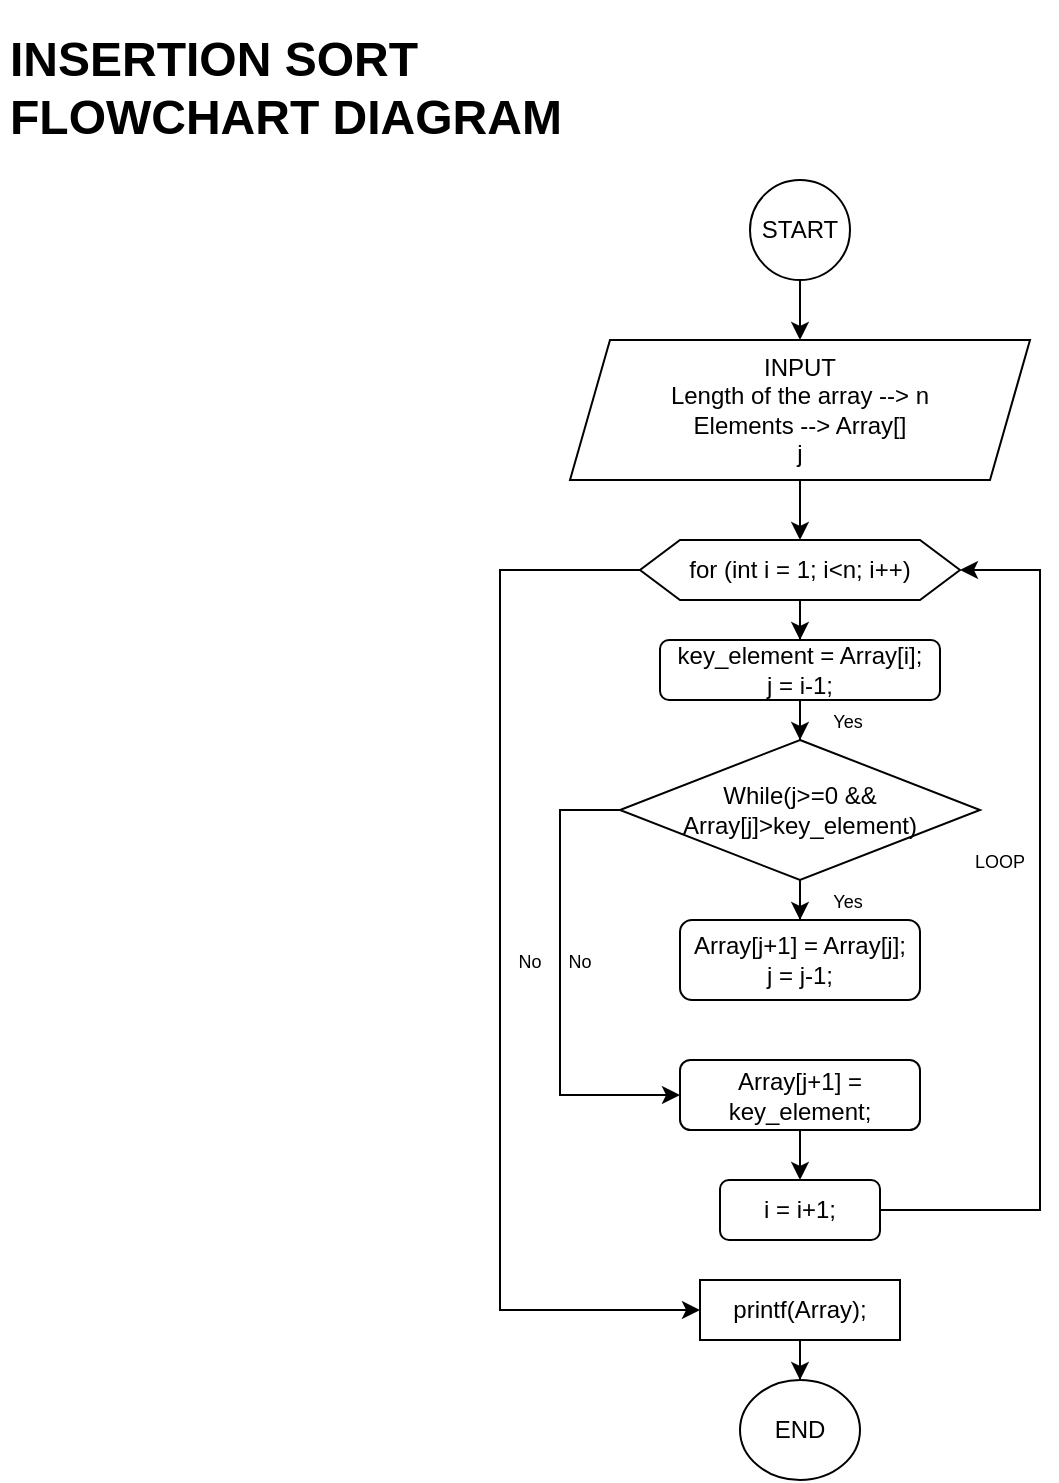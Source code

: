 <mxfile version="14.1.8" type="device"><diagram id="C5RBs43oDa-KdzZeNtuy" name="Page-1"><mxGraphModel dx="749" dy="572" grid="1" gridSize="10" guides="1" tooltips="1" connect="1" arrows="1" fold="1" page="1" pageScale="1" pageWidth="827" pageHeight="1169" math="0" shadow="0"><root><mxCell id="WIyWlLk6GJQsqaUBKTNV-0"/><mxCell id="WIyWlLk6GJQsqaUBKTNV-1" parent="WIyWlLk6GJQsqaUBKTNV-0"/><mxCell id="GZjZMlugS17WeEUXSsaN-9" style="edgeStyle=orthogonalEdgeStyle;rounded=0;orthogonalLoop=1;jettySize=auto;html=1;entryX=0.5;entryY=0;entryDx=0;entryDy=0;" edge="1" parent="WIyWlLk6GJQsqaUBKTNV-1" source="GZjZMlugS17WeEUXSsaN-10" target="GZjZMlugS17WeEUXSsaN-12"><mxGeometry relative="1" as="geometry"/></mxCell><mxCell id="GZjZMlugS17WeEUXSsaN-10" value="START" style="ellipse;whiteSpace=wrap;html=1;aspect=fixed;" vertex="1" parent="WIyWlLk6GJQsqaUBKTNV-1"><mxGeometry x="385" y="130" width="50" height="50" as="geometry"/></mxCell><mxCell id="GZjZMlugS17WeEUXSsaN-11" style="edgeStyle=orthogonalEdgeStyle;rounded=0;orthogonalLoop=1;jettySize=auto;html=1;entryX=0.5;entryY=0;entryDx=0;entryDy=0;" edge="1" parent="WIyWlLk6GJQsqaUBKTNV-1" source="GZjZMlugS17WeEUXSsaN-12" target="GZjZMlugS17WeEUXSsaN-33"><mxGeometry relative="1" as="geometry"><mxPoint x="410" y="310" as="targetPoint"/></mxGeometry></mxCell><mxCell id="GZjZMlugS17WeEUXSsaN-12" value="INPUT&lt;br&gt;Length of the array --&amp;gt; n&lt;br&gt;Elements --&amp;gt; Array[]&lt;br&gt;j" style="shape=parallelogram;perimeter=parallelogramPerimeter;whiteSpace=wrap;html=1;fixedSize=1;align=center;" vertex="1" parent="WIyWlLk6GJQsqaUBKTNV-1"><mxGeometry x="295" y="210" width="230" height="70" as="geometry"/></mxCell><mxCell id="GZjZMlugS17WeEUXSsaN-28" value="&lt;h1&gt;INSERTION SORT FLOWCHART DIAGRAM&lt;/h1&gt;" style="text;html=1;strokeColor=none;fillColor=none;spacing=5;spacingTop=-20;whiteSpace=wrap;overflow=hidden;rounded=0;" vertex="1" parent="WIyWlLk6GJQsqaUBKTNV-1"><mxGeometry x="10" y="50" width="300" height="120" as="geometry"/></mxCell><mxCell id="GZjZMlugS17WeEUXSsaN-35" style="edgeStyle=orthogonalEdgeStyle;rounded=0;orthogonalLoop=1;jettySize=auto;html=1;entryX=0.5;entryY=0;entryDx=0;entryDy=0;" edge="1" parent="WIyWlLk6GJQsqaUBKTNV-1" source="GZjZMlugS17WeEUXSsaN-33" target="GZjZMlugS17WeEUXSsaN-34"><mxGeometry relative="1" as="geometry"/></mxCell><mxCell id="GZjZMlugS17WeEUXSsaN-50" style="edgeStyle=orthogonalEdgeStyle;rounded=0;orthogonalLoop=1;jettySize=auto;html=1;entryX=0;entryY=0.5;entryDx=0;entryDy=0;" edge="1" parent="WIyWlLk6GJQsqaUBKTNV-1" source="GZjZMlugS17WeEUXSsaN-33" target="GZjZMlugS17WeEUXSsaN-49"><mxGeometry relative="1" as="geometry"><Array as="points"><mxPoint x="260" y="325"/><mxPoint x="260" y="695"/></Array></mxGeometry></mxCell><mxCell id="GZjZMlugS17WeEUXSsaN-33" value="for (int i = 1; i&amp;lt;n; i++)" style="shape=hexagon;perimeter=hexagonPerimeter2;whiteSpace=wrap;html=1;fixedSize=1;" vertex="1" parent="WIyWlLk6GJQsqaUBKTNV-1"><mxGeometry x="330" y="310" width="160" height="30" as="geometry"/></mxCell><mxCell id="GZjZMlugS17WeEUXSsaN-37" style="edgeStyle=orthogonalEdgeStyle;rounded=0;orthogonalLoop=1;jettySize=auto;html=1;" edge="1" parent="WIyWlLk6GJQsqaUBKTNV-1" source="GZjZMlugS17WeEUXSsaN-34" target="GZjZMlugS17WeEUXSsaN-36"><mxGeometry relative="1" as="geometry"/></mxCell><mxCell id="GZjZMlugS17WeEUXSsaN-34" value="key_element = Array[i];&lt;br&gt;j = i-1;" style="rounded=1;whiteSpace=wrap;html=1;" vertex="1" parent="WIyWlLk6GJQsqaUBKTNV-1"><mxGeometry x="340" y="360" width="140" height="30" as="geometry"/></mxCell><mxCell id="GZjZMlugS17WeEUXSsaN-39" style="edgeStyle=orthogonalEdgeStyle;rounded=0;orthogonalLoop=1;jettySize=auto;html=1;entryX=0.5;entryY=0;entryDx=0;entryDy=0;" edge="1" parent="WIyWlLk6GJQsqaUBKTNV-1" source="GZjZMlugS17WeEUXSsaN-36" target="GZjZMlugS17WeEUXSsaN-38"><mxGeometry relative="1" as="geometry"/></mxCell><mxCell id="GZjZMlugS17WeEUXSsaN-43" style="edgeStyle=orthogonalEdgeStyle;rounded=0;orthogonalLoop=1;jettySize=auto;html=1;entryX=0;entryY=0.5;entryDx=0;entryDy=0;" edge="1" parent="WIyWlLk6GJQsqaUBKTNV-1" source="GZjZMlugS17WeEUXSsaN-36" target="GZjZMlugS17WeEUXSsaN-40"><mxGeometry relative="1" as="geometry"><Array as="points"><mxPoint x="290" y="445"/><mxPoint x="290" y="588"/></Array></mxGeometry></mxCell><mxCell id="GZjZMlugS17WeEUXSsaN-36" value="While(j&amp;gt;=0 &amp;amp;&amp;amp; Array[j]&amp;gt;key_element)" style="rhombus;whiteSpace=wrap;html=1;" vertex="1" parent="WIyWlLk6GJQsqaUBKTNV-1"><mxGeometry x="320" y="410" width="180" height="70" as="geometry"/></mxCell><mxCell id="GZjZMlugS17WeEUXSsaN-38" value="Array[j+1] = Array[j];&lt;br&gt;j = j-1;" style="rounded=1;whiteSpace=wrap;html=1;" vertex="1" parent="WIyWlLk6GJQsqaUBKTNV-1"><mxGeometry x="350" y="500" width="120" height="40" as="geometry"/></mxCell><mxCell id="GZjZMlugS17WeEUXSsaN-46" style="edgeStyle=orthogonalEdgeStyle;rounded=0;orthogonalLoop=1;jettySize=auto;html=1;" edge="1" parent="WIyWlLk6GJQsqaUBKTNV-1" source="GZjZMlugS17WeEUXSsaN-40" target="GZjZMlugS17WeEUXSsaN-45"><mxGeometry relative="1" as="geometry"/></mxCell><mxCell id="GZjZMlugS17WeEUXSsaN-40" value="Array[j+1] = key_element;" style="rounded=1;whiteSpace=wrap;html=1;" vertex="1" parent="WIyWlLk6GJQsqaUBKTNV-1"><mxGeometry x="350" y="570" width="120" height="35" as="geometry"/></mxCell><mxCell id="GZjZMlugS17WeEUXSsaN-41" value="&lt;font style=&quot;font-size: 9px&quot;&gt;Yes&lt;/font&gt;" style="text;html=1;strokeColor=none;fillColor=none;align=center;verticalAlign=middle;whiteSpace=wrap;rounded=0;" vertex="1" parent="WIyWlLk6GJQsqaUBKTNV-1"><mxGeometry x="414" y="390" width="40" height="20" as="geometry"/></mxCell><mxCell id="GZjZMlugS17WeEUXSsaN-42" value="&lt;font style=&quot;font-size: 9px&quot;&gt;Yes&lt;/font&gt;" style="text;html=1;strokeColor=none;fillColor=none;align=center;verticalAlign=middle;whiteSpace=wrap;rounded=0;" vertex="1" parent="WIyWlLk6GJQsqaUBKTNV-1"><mxGeometry x="414" y="480" width="40" height="20" as="geometry"/></mxCell><mxCell id="GZjZMlugS17WeEUXSsaN-44" value="&lt;font style=&quot;font-size: 9px&quot;&gt;No&lt;/font&gt;" style="text;html=1;strokeColor=none;fillColor=none;align=center;verticalAlign=middle;whiteSpace=wrap;rounded=0;" vertex="1" parent="WIyWlLk6GJQsqaUBKTNV-1"><mxGeometry x="280" y="510" width="40" height="20" as="geometry"/></mxCell><mxCell id="GZjZMlugS17WeEUXSsaN-47" style="edgeStyle=orthogonalEdgeStyle;rounded=0;orthogonalLoop=1;jettySize=auto;html=1;entryX=1;entryY=0.5;entryDx=0;entryDy=0;" edge="1" parent="WIyWlLk6GJQsqaUBKTNV-1" source="GZjZMlugS17WeEUXSsaN-45" target="GZjZMlugS17WeEUXSsaN-33"><mxGeometry relative="1" as="geometry"><Array as="points"><mxPoint x="530" y="645"/><mxPoint x="530" y="325"/></Array></mxGeometry></mxCell><mxCell id="GZjZMlugS17WeEUXSsaN-45" value="i = i+1;" style="rounded=1;whiteSpace=wrap;html=1;" vertex="1" parent="WIyWlLk6GJQsqaUBKTNV-1"><mxGeometry x="370" y="630" width="80" height="30" as="geometry"/></mxCell><mxCell id="GZjZMlugS17WeEUXSsaN-48" value="&lt;font style=&quot;font-size: 9px&quot;&gt;LOOP&lt;/font&gt;" style="text;html=1;strokeColor=none;fillColor=none;align=center;verticalAlign=middle;whiteSpace=wrap;rounded=0;" vertex="1" parent="WIyWlLk6GJQsqaUBKTNV-1"><mxGeometry x="490" y="460" width="40" height="20" as="geometry"/></mxCell><mxCell id="GZjZMlugS17WeEUXSsaN-53" style="edgeStyle=orthogonalEdgeStyle;rounded=0;orthogonalLoop=1;jettySize=auto;html=1;entryX=0.5;entryY=0;entryDx=0;entryDy=0;" edge="1" parent="WIyWlLk6GJQsqaUBKTNV-1" source="GZjZMlugS17WeEUXSsaN-49" target="GZjZMlugS17WeEUXSsaN-52"><mxGeometry relative="1" as="geometry"/></mxCell><mxCell id="GZjZMlugS17WeEUXSsaN-49" value="printf(Array);" style="whiteSpace=wrap;html=1;" vertex="1" parent="WIyWlLk6GJQsqaUBKTNV-1"><mxGeometry x="360" y="680" width="100" height="30" as="geometry"/></mxCell><mxCell id="GZjZMlugS17WeEUXSsaN-51" value="&lt;font style=&quot;font-size: 9px&quot;&gt;No&lt;/font&gt;" style="text;html=1;strokeColor=none;fillColor=none;align=center;verticalAlign=middle;whiteSpace=wrap;rounded=0;" vertex="1" parent="WIyWlLk6GJQsqaUBKTNV-1"><mxGeometry x="255" y="510" width="40" height="20" as="geometry"/></mxCell><mxCell id="GZjZMlugS17WeEUXSsaN-52" value="END" style="ellipse;whiteSpace=wrap;html=1;" vertex="1" parent="WIyWlLk6GJQsqaUBKTNV-1"><mxGeometry x="380" y="730" width="60" height="50" as="geometry"/></mxCell></root></mxGraphModel></diagram></mxfile>